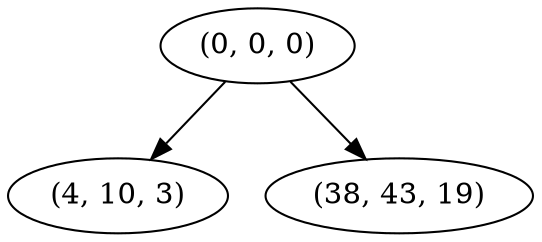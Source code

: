 digraph tree {
    "(0, 0, 0)";
    "(4, 10, 3)";
    "(38, 43, 19)";
    "(0, 0, 0)" -> "(4, 10, 3)";
    "(0, 0, 0)" -> "(38, 43, 19)";
}
